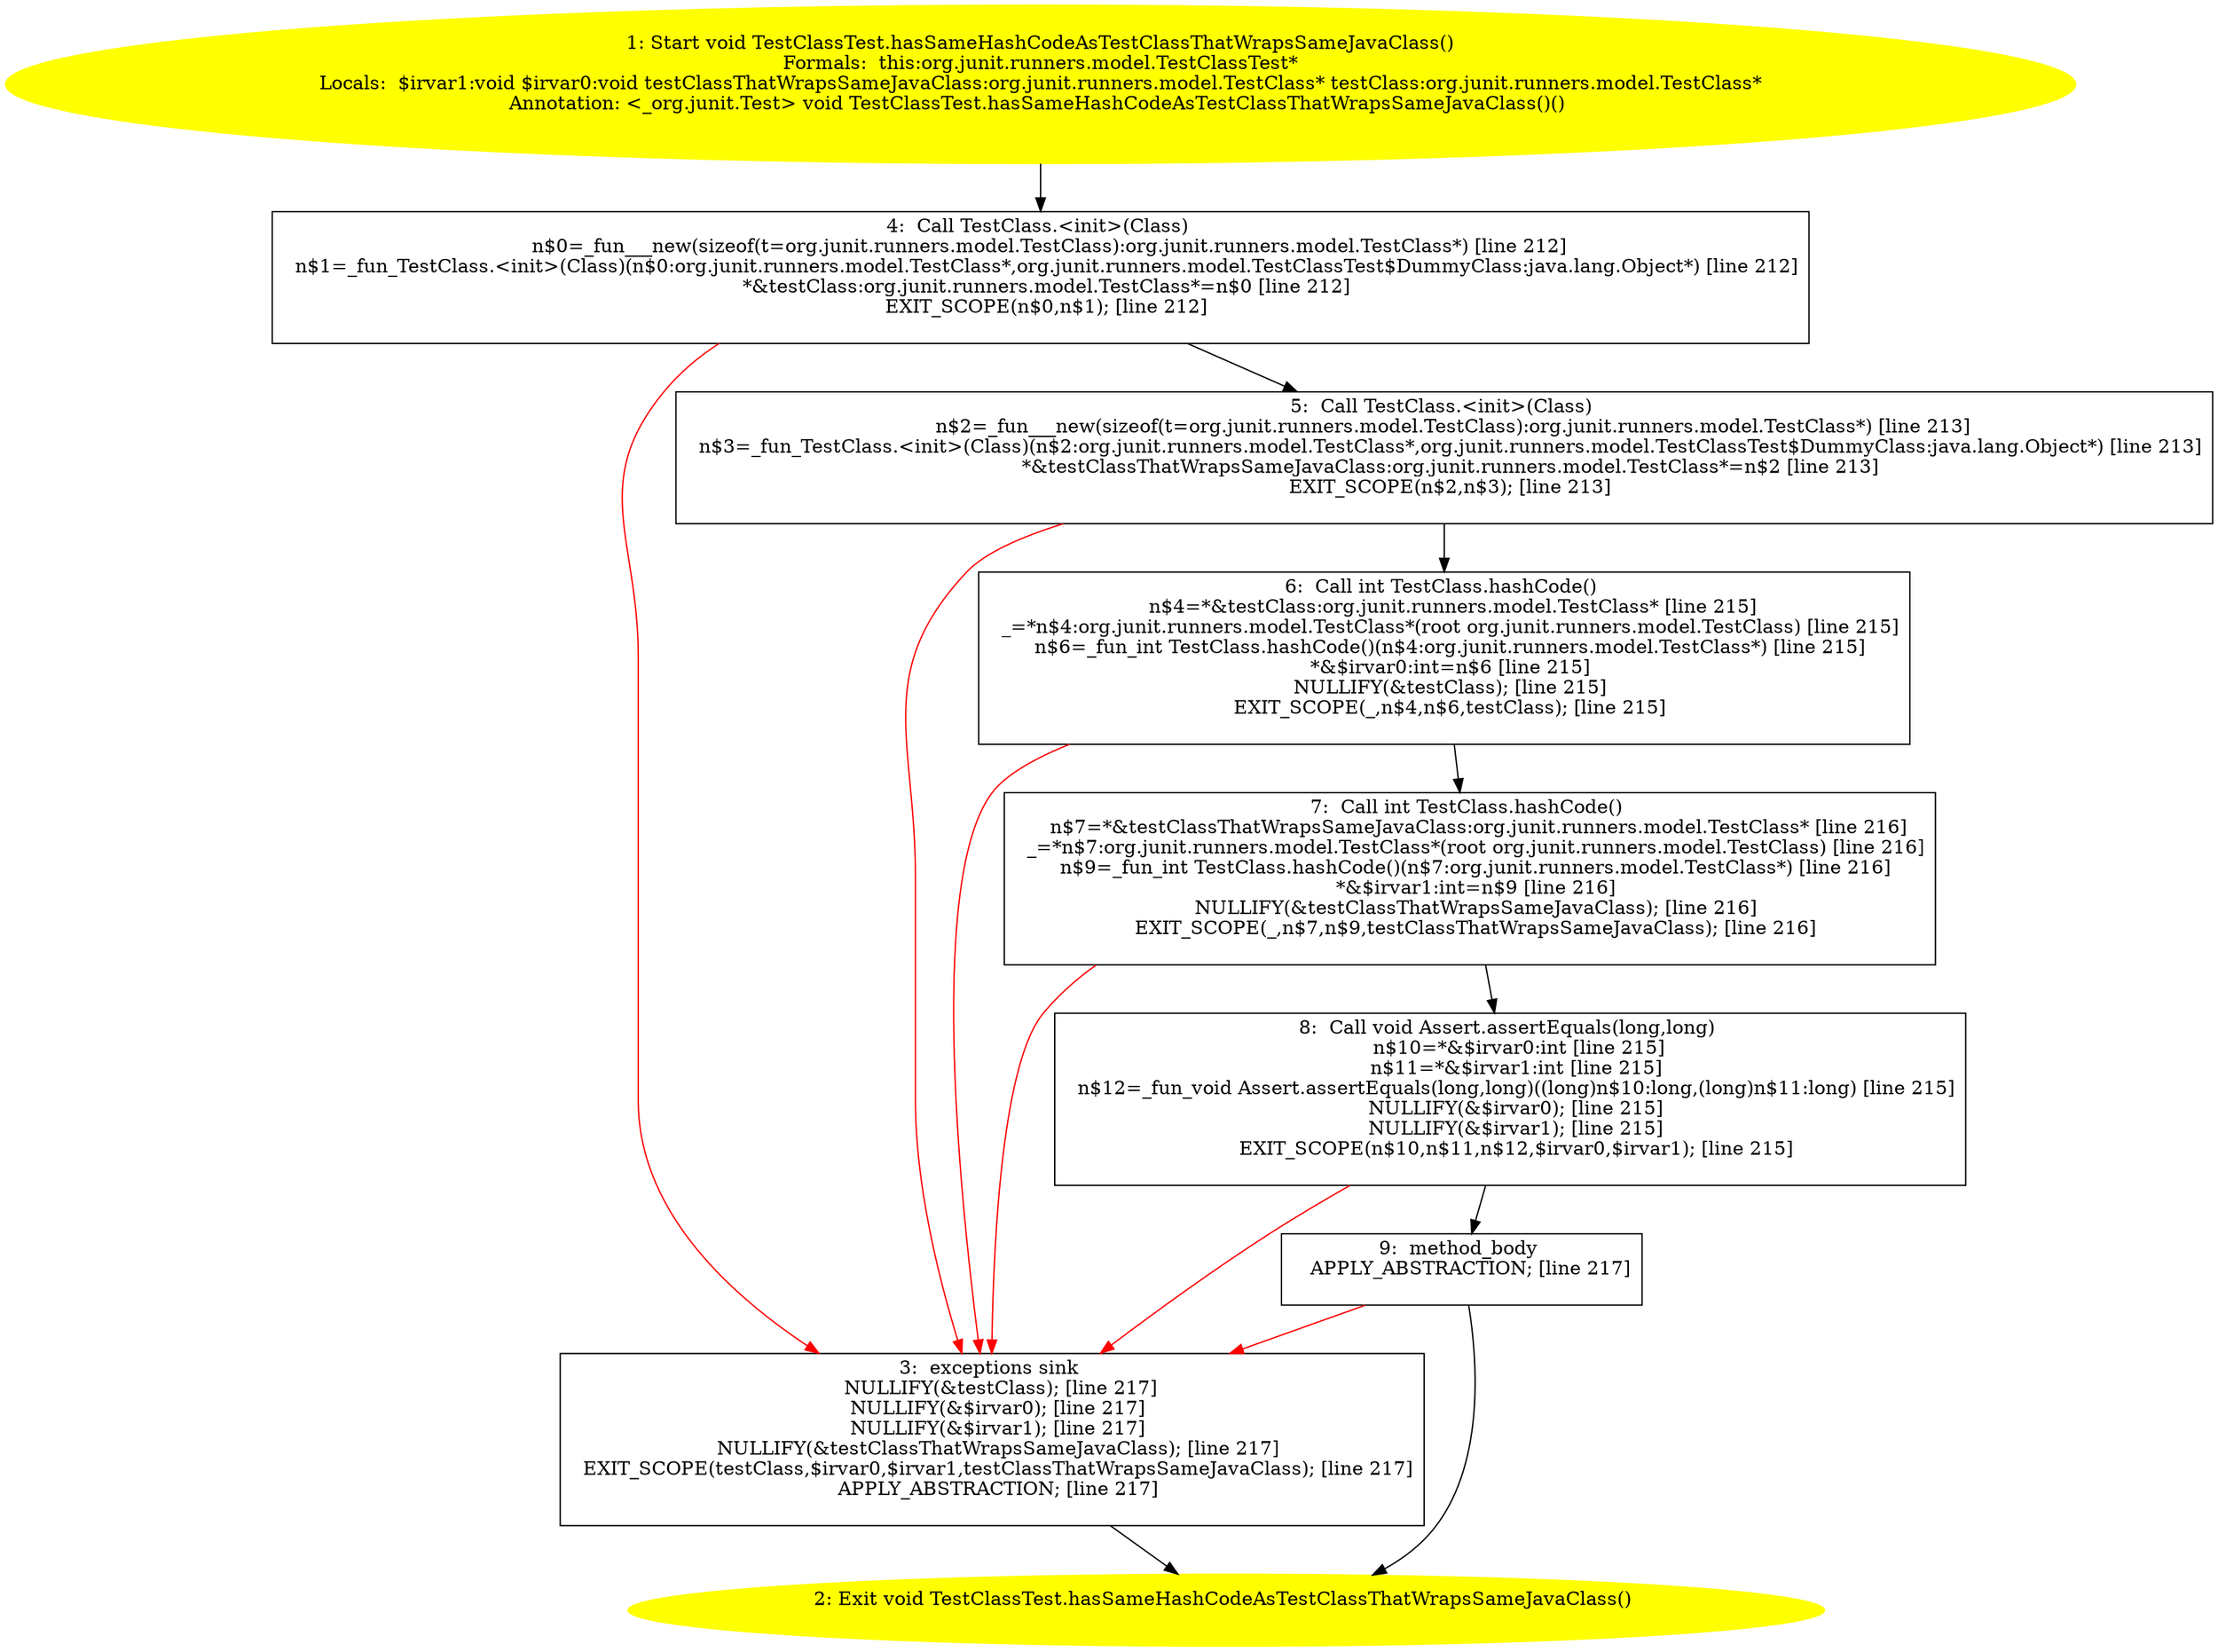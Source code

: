 /* @generated */
digraph cfg {
"org.junit.runners.model.TestClassTest.hasSameHashCodeAsTestClassThatWrapsSameJavaClass():void.ace8ebad3ef1cf7b038ff9ed8d17224f_1" [label="1: Start void TestClassTest.hasSameHashCodeAsTestClassThatWrapsSameJavaClass()\nFormals:  this:org.junit.runners.model.TestClassTest*\nLocals:  $irvar1:void $irvar0:void testClassThatWrapsSameJavaClass:org.junit.runners.model.TestClass* testClass:org.junit.runners.model.TestClass*\nAnnotation: <_org.junit.Test> void TestClassTest.hasSameHashCodeAsTestClassThatWrapsSameJavaClass()() \n  " color=yellow style=filled]
	

	 "org.junit.runners.model.TestClassTest.hasSameHashCodeAsTestClassThatWrapsSameJavaClass():void.ace8ebad3ef1cf7b038ff9ed8d17224f_1" -> "org.junit.runners.model.TestClassTest.hasSameHashCodeAsTestClassThatWrapsSameJavaClass():void.ace8ebad3ef1cf7b038ff9ed8d17224f_4" ;
"org.junit.runners.model.TestClassTest.hasSameHashCodeAsTestClassThatWrapsSameJavaClass():void.ace8ebad3ef1cf7b038ff9ed8d17224f_2" [label="2: Exit void TestClassTest.hasSameHashCodeAsTestClassThatWrapsSameJavaClass() \n  " color=yellow style=filled]
	

"org.junit.runners.model.TestClassTest.hasSameHashCodeAsTestClassThatWrapsSameJavaClass():void.ace8ebad3ef1cf7b038ff9ed8d17224f_3" [label="3:  exceptions sink \n   NULLIFY(&testClass); [line 217]\n  NULLIFY(&$irvar0); [line 217]\n  NULLIFY(&$irvar1); [line 217]\n  NULLIFY(&testClassThatWrapsSameJavaClass); [line 217]\n  EXIT_SCOPE(testClass,$irvar0,$irvar1,testClassThatWrapsSameJavaClass); [line 217]\n  APPLY_ABSTRACTION; [line 217]\n " shape="box"]
	

	 "org.junit.runners.model.TestClassTest.hasSameHashCodeAsTestClassThatWrapsSameJavaClass():void.ace8ebad3ef1cf7b038ff9ed8d17224f_3" -> "org.junit.runners.model.TestClassTest.hasSameHashCodeAsTestClassThatWrapsSameJavaClass():void.ace8ebad3ef1cf7b038ff9ed8d17224f_2" ;
"org.junit.runners.model.TestClassTest.hasSameHashCodeAsTestClassThatWrapsSameJavaClass():void.ace8ebad3ef1cf7b038ff9ed8d17224f_4" [label="4:  Call TestClass.<init>(Class) \n   n$0=_fun___new(sizeof(t=org.junit.runners.model.TestClass):org.junit.runners.model.TestClass*) [line 212]\n  n$1=_fun_TestClass.<init>(Class)(n$0:org.junit.runners.model.TestClass*,org.junit.runners.model.TestClassTest$DummyClass:java.lang.Object*) [line 212]\n  *&testClass:org.junit.runners.model.TestClass*=n$0 [line 212]\n  EXIT_SCOPE(n$0,n$1); [line 212]\n " shape="box"]
	

	 "org.junit.runners.model.TestClassTest.hasSameHashCodeAsTestClassThatWrapsSameJavaClass():void.ace8ebad3ef1cf7b038ff9ed8d17224f_4" -> "org.junit.runners.model.TestClassTest.hasSameHashCodeAsTestClassThatWrapsSameJavaClass():void.ace8ebad3ef1cf7b038ff9ed8d17224f_5" ;
	 "org.junit.runners.model.TestClassTest.hasSameHashCodeAsTestClassThatWrapsSameJavaClass():void.ace8ebad3ef1cf7b038ff9ed8d17224f_4" -> "org.junit.runners.model.TestClassTest.hasSameHashCodeAsTestClassThatWrapsSameJavaClass():void.ace8ebad3ef1cf7b038ff9ed8d17224f_3" [color="red" ];
"org.junit.runners.model.TestClassTest.hasSameHashCodeAsTestClassThatWrapsSameJavaClass():void.ace8ebad3ef1cf7b038ff9ed8d17224f_5" [label="5:  Call TestClass.<init>(Class) \n   n$2=_fun___new(sizeof(t=org.junit.runners.model.TestClass):org.junit.runners.model.TestClass*) [line 213]\n  n$3=_fun_TestClass.<init>(Class)(n$2:org.junit.runners.model.TestClass*,org.junit.runners.model.TestClassTest$DummyClass:java.lang.Object*) [line 213]\n  *&testClassThatWrapsSameJavaClass:org.junit.runners.model.TestClass*=n$2 [line 213]\n  EXIT_SCOPE(n$2,n$3); [line 213]\n " shape="box"]
	

	 "org.junit.runners.model.TestClassTest.hasSameHashCodeAsTestClassThatWrapsSameJavaClass():void.ace8ebad3ef1cf7b038ff9ed8d17224f_5" -> "org.junit.runners.model.TestClassTest.hasSameHashCodeAsTestClassThatWrapsSameJavaClass():void.ace8ebad3ef1cf7b038ff9ed8d17224f_6" ;
	 "org.junit.runners.model.TestClassTest.hasSameHashCodeAsTestClassThatWrapsSameJavaClass():void.ace8ebad3ef1cf7b038ff9ed8d17224f_5" -> "org.junit.runners.model.TestClassTest.hasSameHashCodeAsTestClassThatWrapsSameJavaClass():void.ace8ebad3ef1cf7b038ff9ed8d17224f_3" [color="red" ];
"org.junit.runners.model.TestClassTest.hasSameHashCodeAsTestClassThatWrapsSameJavaClass():void.ace8ebad3ef1cf7b038ff9ed8d17224f_6" [label="6:  Call int TestClass.hashCode() \n   n$4=*&testClass:org.junit.runners.model.TestClass* [line 215]\n  _=*n$4:org.junit.runners.model.TestClass*(root org.junit.runners.model.TestClass) [line 215]\n  n$6=_fun_int TestClass.hashCode()(n$4:org.junit.runners.model.TestClass*) [line 215]\n  *&$irvar0:int=n$6 [line 215]\n  NULLIFY(&testClass); [line 215]\n  EXIT_SCOPE(_,n$4,n$6,testClass); [line 215]\n " shape="box"]
	

	 "org.junit.runners.model.TestClassTest.hasSameHashCodeAsTestClassThatWrapsSameJavaClass():void.ace8ebad3ef1cf7b038ff9ed8d17224f_6" -> "org.junit.runners.model.TestClassTest.hasSameHashCodeAsTestClassThatWrapsSameJavaClass():void.ace8ebad3ef1cf7b038ff9ed8d17224f_7" ;
	 "org.junit.runners.model.TestClassTest.hasSameHashCodeAsTestClassThatWrapsSameJavaClass():void.ace8ebad3ef1cf7b038ff9ed8d17224f_6" -> "org.junit.runners.model.TestClassTest.hasSameHashCodeAsTestClassThatWrapsSameJavaClass():void.ace8ebad3ef1cf7b038ff9ed8d17224f_3" [color="red" ];
"org.junit.runners.model.TestClassTest.hasSameHashCodeAsTestClassThatWrapsSameJavaClass():void.ace8ebad3ef1cf7b038ff9ed8d17224f_7" [label="7:  Call int TestClass.hashCode() \n   n$7=*&testClassThatWrapsSameJavaClass:org.junit.runners.model.TestClass* [line 216]\n  _=*n$7:org.junit.runners.model.TestClass*(root org.junit.runners.model.TestClass) [line 216]\n  n$9=_fun_int TestClass.hashCode()(n$7:org.junit.runners.model.TestClass*) [line 216]\n  *&$irvar1:int=n$9 [line 216]\n  NULLIFY(&testClassThatWrapsSameJavaClass); [line 216]\n  EXIT_SCOPE(_,n$7,n$9,testClassThatWrapsSameJavaClass); [line 216]\n " shape="box"]
	

	 "org.junit.runners.model.TestClassTest.hasSameHashCodeAsTestClassThatWrapsSameJavaClass():void.ace8ebad3ef1cf7b038ff9ed8d17224f_7" -> "org.junit.runners.model.TestClassTest.hasSameHashCodeAsTestClassThatWrapsSameJavaClass():void.ace8ebad3ef1cf7b038ff9ed8d17224f_8" ;
	 "org.junit.runners.model.TestClassTest.hasSameHashCodeAsTestClassThatWrapsSameJavaClass():void.ace8ebad3ef1cf7b038ff9ed8d17224f_7" -> "org.junit.runners.model.TestClassTest.hasSameHashCodeAsTestClassThatWrapsSameJavaClass():void.ace8ebad3ef1cf7b038ff9ed8d17224f_3" [color="red" ];
"org.junit.runners.model.TestClassTest.hasSameHashCodeAsTestClassThatWrapsSameJavaClass():void.ace8ebad3ef1cf7b038ff9ed8d17224f_8" [label="8:  Call void Assert.assertEquals(long,long) \n   n$10=*&$irvar0:int [line 215]\n  n$11=*&$irvar1:int [line 215]\n  n$12=_fun_void Assert.assertEquals(long,long)((long)n$10:long,(long)n$11:long) [line 215]\n  NULLIFY(&$irvar0); [line 215]\n  NULLIFY(&$irvar1); [line 215]\n  EXIT_SCOPE(n$10,n$11,n$12,$irvar0,$irvar1); [line 215]\n " shape="box"]
	

	 "org.junit.runners.model.TestClassTest.hasSameHashCodeAsTestClassThatWrapsSameJavaClass():void.ace8ebad3ef1cf7b038ff9ed8d17224f_8" -> "org.junit.runners.model.TestClassTest.hasSameHashCodeAsTestClassThatWrapsSameJavaClass():void.ace8ebad3ef1cf7b038ff9ed8d17224f_9" ;
	 "org.junit.runners.model.TestClassTest.hasSameHashCodeAsTestClassThatWrapsSameJavaClass():void.ace8ebad3ef1cf7b038ff9ed8d17224f_8" -> "org.junit.runners.model.TestClassTest.hasSameHashCodeAsTestClassThatWrapsSameJavaClass():void.ace8ebad3ef1cf7b038ff9ed8d17224f_3" [color="red" ];
"org.junit.runners.model.TestClassTest.hasSameHashCodeAsTestClassThatWrapsSameJavaClass():void.ace8ebad3ef1cf7b038ff9ed8d17224f_9" [label="9:  method_body \n   APPLY_ABSTRACTION; [line 217]\n " shape="box"]
	

	 "org.junit.runners.model.TestClassTest.hasSameHashCodeAsTestClassThatWrapsSameJavaClass():void.ace8ebad3ef1cf7b038ff9ed8d17224f_9" -> "org.junit.runners.model.TestClassTest.hasSameHashCodeAsTestClassThatWrapsSameJavaClass():void.ace8ebad3ef1cf7b038ff9ed8d17224f_2" ;
	 "org.junit.runners.model.TestClassTest.hasSameHashCodeAsTestClassThatWrapsSameJavaClass():void.ace8ebad3ef1cf7b038ff9ed8d17224f_9" -> "org.junit.runners.model.TestClassTest.hasSameHashCodeAsTestClassThatWrapsSameJavaClass():void.ace8ebad3ef1cf7b038ff9ed8d17224f_3" [color="red" ];
}
